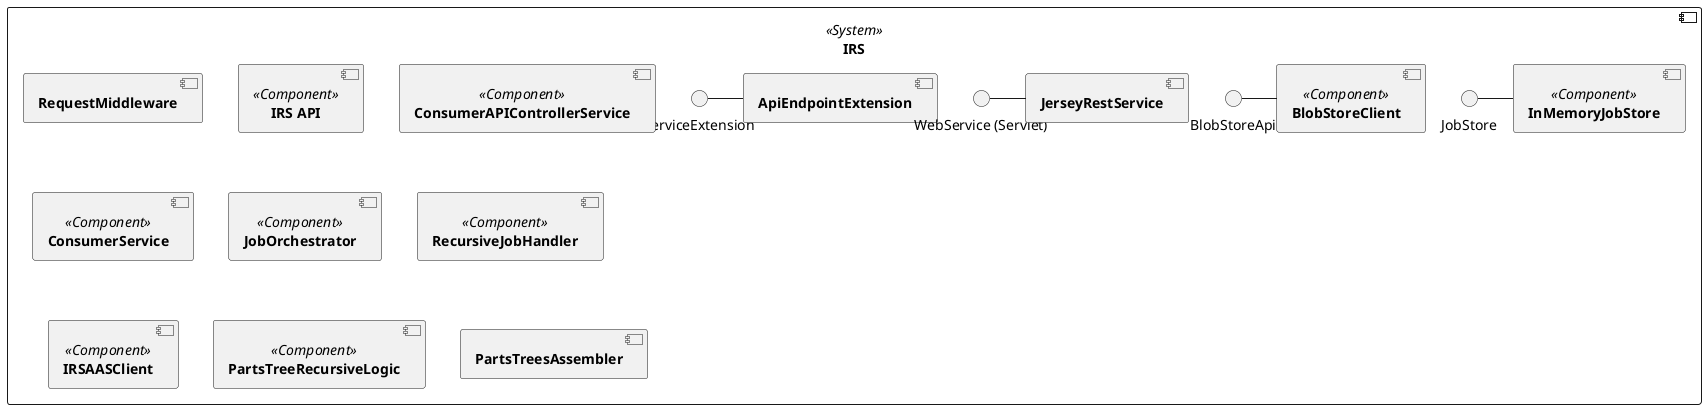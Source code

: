 @startuml 
skinparam monochrome true
skinparam shadowing false

component [**IRS**] <<System>> as IRS {
interface ServiceExtension as ServiceExtension
component [**ApiEndpointExtension**] as ApiEndpointExtension
component [**RequestMiddleware**]
component [**IRS API**] <<Component>> as API
interface "WebService (Servlet)"  as WebService
component [**JerseyRestService**] as JerseyRestService
component [**ConsumerAPIControllerService**] <<Component>> as ConsumerAPIControllerService
component [**ConsumerService**] <<Component>> as ConsumerService
component [**JobOrchestrator**] <<Component>> as JobOrchestrator
interface JobStore
component [**InMemoryJobStore**] <<Component>> as InMemoryJobStore
component [**RecursiveJobHandler**] <<Component>> as RecursiveJobHandler
component [**IRSAASClient**] <<Component>> as IRSAASClient
component [**PartsTreeRecursiveLogic**] <<Component>> as PartsTreeRecursiveLogic
interface BlobStoreApi as DataStoreApi
component [**BlobStoreClient**] <<Component>> as DataStoreClient
component [**PartsTreesAssembler**] as PartsTreesAssembler

JobStore -  [InMemoryJobStore]
DataStoreApi - [DataStoreClient]
WebService - [JerseyRestService]
ServiceExtension - [ApiEndpointExtension]

}
@enduml
